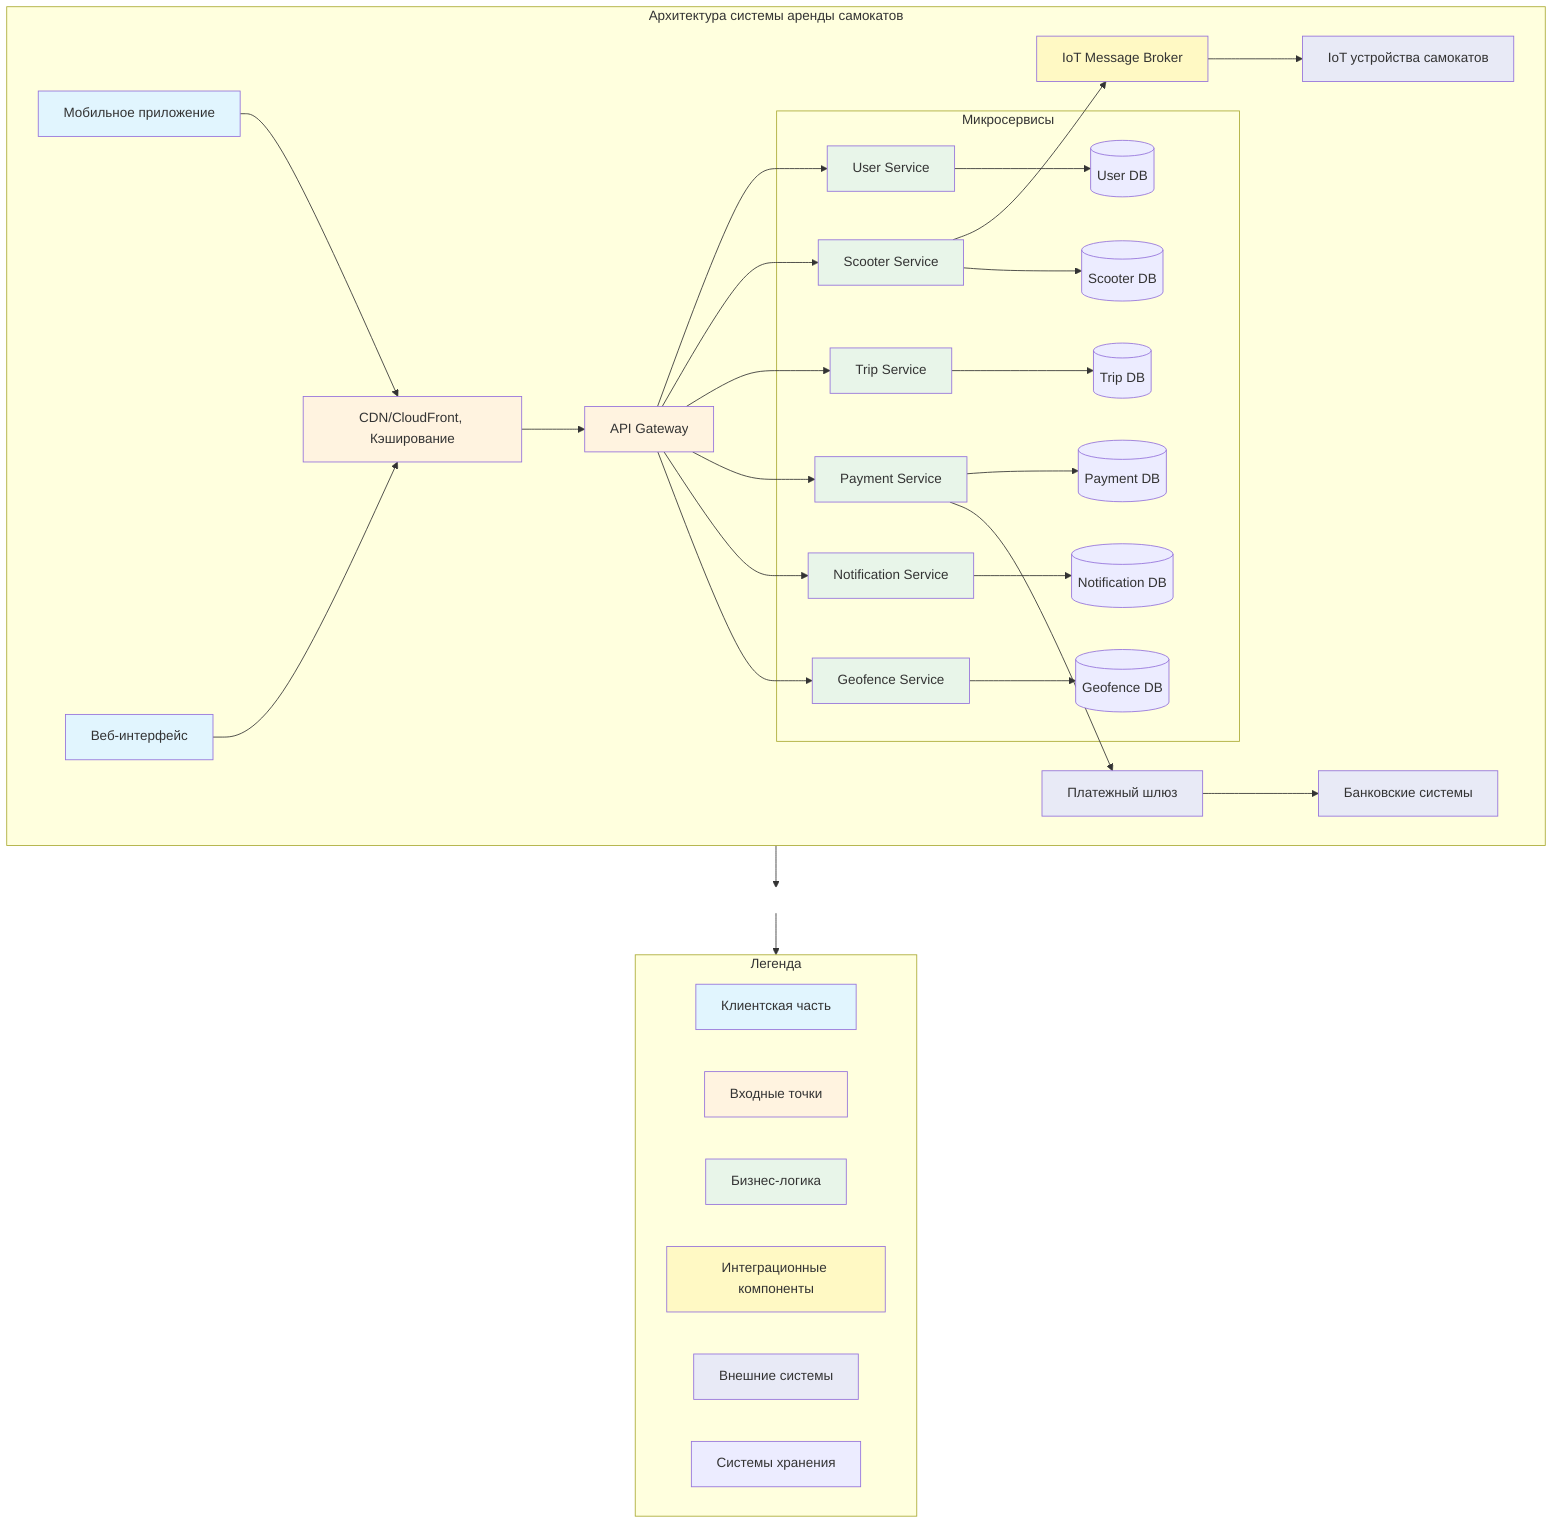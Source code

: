 graph TD
    subgraph Architecture [Архитектура системы аренды самокатов]
        Mobile[Мобильное приложение]:::client
        Web[Веб-интерфейс]:::client
        CDN[CDN/CloudFront, Кэширование]:::entry
        API[API Gateway]:::entry
        
        subgraph Microservices [Микросервисы]
            USER[User Service]:::business
            DB_USER[(User DB)]:::storage
            
            SCOOTER[Scooter Service]:::business
            DB_SCOOTER[(Scooter DB)]:::storage
            
            TRIP[Trip Service]:::business
            DB_TRIP[(Trip DB)]:::storage
            
            GEOFENCE[Geofence Service]:::business
            DB_GEO[(Geofence DB)]:::storage
            
            PAYMENT[Payment Service]:::business
            DB_PAYMENT[(Payment DB)]:::storage
            
            NOTIFY[Notification Service]:::business
            DB_NOTIFY[(Notification DB)]:::storage
        end

 
        MBB[IoT Message Broker]:::integration

        PAYMENT_GW[Платежный шлюз]:::external
        


        IOT[IoT устройства самокатов]:::external
        BANK[Банковские системы]:::external
        

        Mobile --> CDN
        Web --> CDN
        CDN --> API
        API --> USER
        API --> SCOOTER
        API --> TRIP
        API --> PAYMENT
        API --> NOTIFY
        API --> GEOFENCE
        
        SCOOTER --> MBB
        MBB --> IOT
        
        USER --> DB_USER
        SCOOTER --> DB_SCOOTER
        TRIP --> DB_TRIP
        GEOFENCE --> DB_GEO
        PAYMENT --> DB_PAYMENT
        NOTIFY --> DB_NOTIFY
        
        PAYMENT --> PAYMENT_GW
        PAYMENT_GW --> BANK
        

    end


    subgraph Legend [Легенда]
        L1[Клиентская часть]:::client
        L2[Входные точки]:::entry
        L3[Бизнес-логика]:::business
        L4[Интеграционные компоненты]:::integration
        L5[Внешние системы]:::external
        L6[Системы хранения]:::storage
    end

    classDef client fill:#e1f5fe;
    classDef entry fill:#fff3e0;
    classDef business fill:#e8f5e9;
    classDef integration fill:#fff9c4;
    classDef external fill:#e8eaf6;

    Architecture --> Invisible[ ]:::invisible
    Invisible --> Legend
    
    classDef invisible fill:#ffffff, stroke:#ffffff, color:#ffffff;